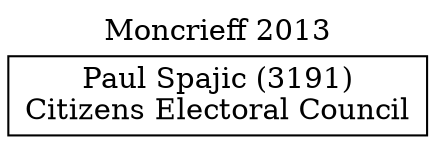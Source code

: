 // House preference flow
digraph "Paul Spajic (3191)_Moncrieff_2013" {
	graph [label="Moncrieff 2013" labelloc=t mclimit=10]
	node [shape=box]
	"Paul Spajic (3191)" [label="Paul Spajic (3191)
Citizens Electoral Council"]
}
